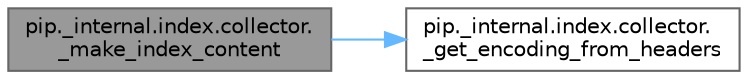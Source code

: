 digraph "pip._internal.index.collector._make_index_content"
{
 // LATEX_PDF_SIZE
  bgcolor="transparent";
  edge [fontname=Helvetica,fontsize=10,labelfontname=Helvetica,labelfontsize=10];
  node [fontname=Helvetica,fontsize=10,shape=box,height=0.2,width=0.4];
  rankdir="LR";
  Node1 [id="Node000001",label="pip._internal.index.collector.\l_make_index_content",height=0.2,width=0.4,color="gray40", fillcolor="grey60", style="filled", fontcolor="black",tooltip=" "];
  Node1 -> Node2 [id="edge1_Node000001_Node000002",color="steelblue1",style="solid",tooltip=" "];
  Node2 [id="Node000002",label="pip._internal.index.collector.\l_get_encoding_from_headers",height=0.2,width=0.4,color="grey40", fillcolor="white", style="filled",URL="$namespacepip_1_1__internal_1_1index_1_1collector.html#a7f1e220223a18a2ef3cc098a1a74d452",tooltip=" "];
}
